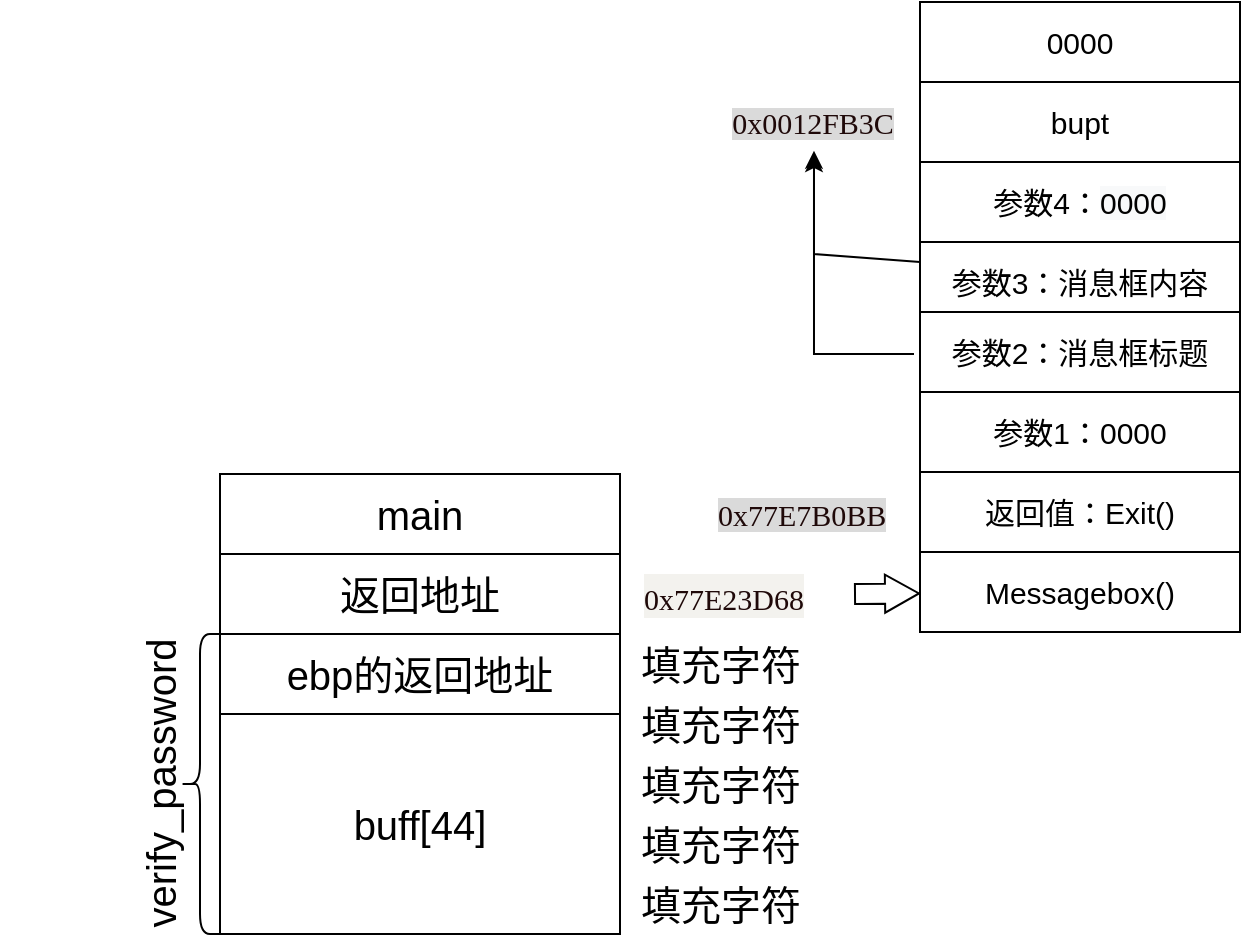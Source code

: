 <mxfile version="15.8.8" type="github">
  <diagram id="X2y8TrS7YO_sopiGwtv2" name="第 1 页">
    <mxGraphModel dx="1117" dy="1792" grid="1" gridSize="10" guides="1" tooltips="1" connect="1" arrows="1" fold="1" page="1" pageScale="1" pageWidth="827" pageHeight="1169" math="0" shadow="0">
      <root>
        <mxCell id="0" />
        <mxCell id="1" parent="0" />
        <mxCell id="Ds2AMG7Ot5EiUc6jdNnv-1" value="&lt;font style=&quot;font-size: 20px&quot;&gt;main&lt;/font&gt;" style="rounded=0;whiteSpace=wrap;html=1;" vertex="1" parent="1">
          <mxGeometry x="173" y="-248" width="200" height="40" as="geometry" />
        </mxCell>
        <mxCell id="Ds2AMG7Ot5EiUc6jdNnv-2" value="&lt;span style=&quot;font-size: 20px&quot;&gt;返回地址&lt;/span&gt;" style="rounded=0;whiteSpace=wrap;html=1;" vertex="1" parent="1">
          <mxGeometry x="173" y="-208" width="200" height="40" as="geometry" />
        </mxCell>
        <mxCell id="Ds2AMG7Ot5EiUc6jdNnv-3" value="&lt;span style=&quot;font-size: 20px&quot;&gt;ebp的返回地址&lt;/span&gt;" style="rounded=0;whiteSpace=wrap;html=1;" vertex="1" parent="1">
          <mxGeometry x="173" y="-168" width="200" height="40" as="geometry" />
        </mxCell>
        <mxCell id="Ds2AMG7Ot5EiUc6jdNnv-4" value="&lt;font style=&quot;font-size: 20px&quot;&gt;buff[44]&lt;/font&gt;" style="rounded=0;whiteSpace=wrap;html=1;" vertex="1" parent="1">
          <mxGeometry x="173" y="-128" width="200" height="110" as="geometry" />
        </mxCell>
        <mxCell id="Ds2AMG7Ot5EiUc6jdNnv-5" value="" style="shape=curlyBracket;whiteSpace=wrap;html=1;rounded=1;fontSize=20;" vertex="1" parent="1">
          <mxGeometry x="153" y="-168" width="20" height="150" as="geometry" />
        </mxCell>
        <mxCell id="Ds2AMG7Ot5EiUc6jdNnv-7" value="&lt;span&gt;verify_password&lt;/span&gt;" style="text;html=1;align=center;verticalAlign=middle;resizable=0;points=[];autosize=1;strokeColor=none;fillColor=none;fontSize=20;horizontal=0;" vertex="1" parent="1">
          <mxGeometry x="63" y="-108" width="160" height="30" as="geometry" />
        </mxCell>
        <mxCell id="Ds2AMG7Ot5EiUc6jdNnv-9" value="填充字符" style="text;html=1;align=center;verticalAlign=middle;resizable=0;points=[];autosize=1;strokeColor=none;fillColor=none;fontSize=20;" vertex="1" parent="1">
          <mxGeometry x="373" y="-48" width="100" height="30" as="geometry" />
        </mxCell>
        <mxCell id="Ds2AMG7Ot5EiUc6jdNnv-11" value="填充字符" style="text;html=1;align=center;verticalAlign=middle;resizable=0;points=[];autosize=1;strokeColor=none;fillColor=none;fontSize=20;" vertex="1" parent="1">
          <mxGeometry x="373" y="-78" width="100" height="30" as="geometry" />
        </mxCell>
        <mxCell id="Ds2AMG7Ot5EiUc6jdNnv-12" value="填充字符" style="text;html=1;align=center;verticalAlign=middle;resizable=0;points=[];autosize=1;strokeColor=none;fillColor=none;fontSize=20;" vertex="1" parent="1">
          <mxGeometry x="373" y="-108" width="100" height="30" as="geometry" />
        </mxCell>
        <mxCell id="Ds2AMG7Ot5EiUc6jdNnv-13" value="填充字符" style="text;html=1;align=center;verticalAlign=middle;resizable=0;points=[];autosize=1;strokeColor=none;fillColor=none;fontSize=20;" vertex="1" parent="1">
          <mxGeometry x="373" y="-138" width="100" height="30" as="geometry" />
        </mxCell>
        <mxCell id="Ds2AMG7Ot5EiUc6jdNnv-14" value="填充字符" style="text;html=1;align=center;verticalAlign=middle;resizable=0;points=[];autosize=1;strokeColor=none;fillColor=none;fontSize=20;" vertex="1" parent="1">
          <mxGeometry x="373" y="-168" width="100" height="30" as="geometry" />
        </mxCell>
        <mxCell id="Ds2AMG7Ot5EiUc6jdNnv-15" value="&lt;p&gt;&lt;span style=&quot;color: rgb(31 , 9 , 9) ; background-color: rgb(243 , 242 , 238)&quot;&gt;&lt;font style=&quot;font-size: 15px&quot; face=&quot;Verdana&quot;&gt;0x77E23D68&lt;/font&gt;&lt;/span&gt;&lt;/p&gt;" style="text;html=1;align=left;verticalAlign=middle;resizable=0;points=[];autosize=1;strokeColor=none;fillColor=none;fontSize=20;" vertex="1" parent="1">
          <mxGeometry x="383" y="-223" width="110" height="70" as="geometry" />
        </mxCell>
        <mxCell id="Ds2AMG7Ot5EiUc6jdNnv-18" value="0000" style="rounded=0;whiteSpace=wrap;html=1;fontFamily=Helvetica;fontSize=15;" vertex="1" parent="1">
          <mxGeometry x="523" y="-484" width="160" height="40" as="geometry" />
        </mxCell>
        <mxCell id="Ds2AMG7Ot5EiUc6jdNnv-21" value="bupt&lt;span style=&quot;color: rgba(0 , 0 , 0 , 0) ; font-family: monospace ; font-size: 0px&quot;&gt;%3CmxGraphModel%3E%3Croot%3E%3CmxCell%20id%3D%220%22%2F%3E%3CmxCell%20id%3D%221%22%20parent%3D%220%22%2F%3E%3CmxCell%20id%3D%222%22%20value%3D%220000%22%20style%3D%22rounded%3D0%3BwhiteSpace%3Dwrap%3Bhtml%3D1%3BfontFamily%3DHelvetica%3BfontSize%3D15%3B%22%20vertex%3D%221%22%20parent%3D%221%22%3E%3CmxGeometry%20x%3D%22570%22%20y%3D%22240%22%20width%3D%22160%22%20height%3D%2240%22%20as%3D%22geometry%22%2F%3E%3C%2FmxCell%3E%3C%2Froot%3E%3C%2FmxGraphModel%3E&lt;/span&gt;" style="rounded=0;whiteSpace=wrap;html=1;fontFamily=Helvetica;fontSize=15;" vertex="1" parent="1">
          <mxGeometry x="523" y="-444" width="160" height="40" as="geometry" />
        </mxCell>
        <mxCell id="Ds2AMG7Ot5EiUc6jdNnv-22" value="参数4：&lt;span style=&quot;color: rgb(0 , 0 , 0) ; font-family: &amp;#34;helvetica&amp;#34; ; font-size: 15px ; font-style: normal ; font-weight: 400 ; letter-spacing: normal ; text-align: center ; text-indent: 0px ; text-transform: none ; word-spacing: 0px ; background-color: rgb(248 , 249 , 250) ; display: inline ; float: none&quot;&gt;0000&lt;/span&gt;&lt;br&gt;" style="rounded=0;whiteSpace=wrap;html=1;fontFamily=Helvetica;fontSize=15;" vertex="1" parent="1">
          <mxGeometry x="523" y="-404" width="160" height="40" as="geometry" />
        </mxCell>
        <mxCell id="Ds2AMG7Ot5EiUc6jdNnv-26" value="参数3：消息框内容" style="rounded=0;whiteSpace=wrap;html=1;fontFamily=Helvetica;fontSize=15;" vertex="1" parent="1">
          <mxGeometry x="523" y="-364" width="160" height="40" as="geometry" />
        </mxCell>
        <mxCell id="Ds2AMG7Ot5EiUc6jdNnv-27" value="参数2：消息框标题" style="rounded=0;whiteSpace=wrap;html=1;fontFamily=Helvetica;fontSize=15;" vertex="1" parent="1">
          <mxGeometry x="523" y="-329" width="160" height="40" as="geometry" />
        </mxCell>
        <mxCell id="Ds2AMG7Ot5EiUc6jdNnv-28" value="参数1：0000" style="rounded=0;whiteSpace=wrap;html=1;fontFamily=Helvetica;fontSize=15;" vertex="1" parent="1">
          <mxGeometry x="523" y="-289" width="160" height="40" as="geometry" />
        </mxCell>
        <mxCell id="Ds2AMG7Ot5EiUc6jdNnv-29" value="返回值：Exit()" style="rounded=0;whiteSpace=wrap;html=1;fontFamily=Helvetica;fontSize=15;" vertex="1" parent="1">
          <mxGeometry x="523" y="-249" width="160" height="40" as="geometry" />
        </mxCell>
        <mxCell id="Ds2AMG7Ot5EiUc6jdNnv-31" value="&lt;span style=&quot;color: rgb(31 , 9 , 9) ; font-family: &amp;#34;verdana&amp;#34; ; text-align: left ; background-color: rgb(218 , 218 , 218)&quot;&gt;0x0012FB3C&lt;/span&gt;" style="text;html=1;align=center;verticalAlign=middle;resizable=0;points=[];autosize=1;strokeColor=none;fillColor=none;fontSize=15;fontFamily=Helvetica;" vertex="1" parent="1">
          <mxGeometry x="414" y="-434" width="110" height="20" as="geometry" />
        </mxCell>
        <mxCell id="Ds2AMG7Ot5EiUc6jdNnv-32" value="&lt;p&gt;&lt;span style=&quot;color: rgb(31 , 9 , 9) ; background-color: rgb(218 , 218 , 218)&quot;&gt;&lt;font face=&quot;Verdana&quot; style=&quot;font-size: 15px&quot;&gt;0x77E7B0BB&lt;/font&gt;&lt;/span&gt;&lt;/p&gt;" style="text;whiteSpace=wrap;html=1;fontSize=15;fontFamily=Helvetica;" vertex="1" parent="1">
          <mxGeometry x="420" y="-258" width="110" height="30" as="geometry" />
        </mxCell>
        <mxCell id="Ds2AMG7Ot5EiUc6jdNnv-43" value="Messagebox()" style="rounded=0;whiteSpace=wrap;html=1;fontFamily=Helvetica;fontSize=15;" vertex="1" parent="1">
          <mxGeometry x="523" y="-209" width="160" height="40" as="geometry" />
        </mxCell>
        <mxCell id="Ds2AMG7Ot5EiUc6jdNnv-44" value="" style="shape=flexArrow;endArrow=classic;html=1;rounded=0;fontFamily=Verdana;fontSize=20;endWidth=8;endSize=5.33;" edge="1" parent="1" target="Ds2AMG7Ot5EiUc6jdNnv-43">
          <mxGeometry width="50" height="50" relative="1" as="geometry">
            <mxPoint x="490" y="-188" as="sourcePoint" />
            <mxPoint x="560" y="-228" as="targetPoint" />
          </mxGeometry>
        </mxCell>
        <mxCell id="Ds2AMG7Ot5EiUc6jdNnv-48" value="" style="endArrow=classic;html=1;rounded=0;fontFamily=Verdana;fontSize=20;entryX=0.509;entryY=1.217;entryDx=0;entryDy=0;entryPerimeter=0;" edge="1" parent="1" target="Ds2AMG7Ot5EiUc6jdNnv-31">
          <mxGeometry width="50" height="50" relative="1" as="geometry">
            <mxPoint x="520" y="-308" as="sourcePoint" />
            <mxPoint x="560" y="-318" as="targetPoint" />
            <Array as="points">
              <mxPoint x="470" y="-308" />
            </Array>
          </mxGeometry>
        </mxCell>
        <mxCell id="Ds2AMG7Ot5EiUc6jdNnv-49" value="" style="endArrow=classic;html=1;rounded=0;fontFamily=Verdana;fontSize=20;exitX=0;exitY=0.25;exitDx=0;exitDy=0;" edge="1" parent="1" source="Ds2AMG7Ot5EiUc6jdNnv-26">
          <mxGeometry width="50" height="50" relative="1" as="geometry">
            <mxPoint x="510" y="-268" as="sourcePoint" />
            <mxPoint x="470" y="-408" as="targetPoint" />
            <Array as="points">
              <mxPoint x="470" y="-358" />
            </Array>
          </mxGeometry>
        </mxCell>
      </root>
    </mxGraphModel>
  </diagram>
</mxfile>
